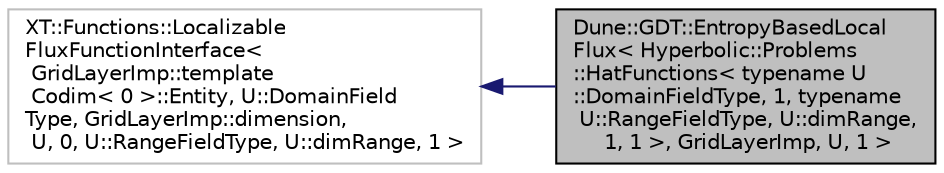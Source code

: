 digraph "Dune::GDT::EntropyBasedLocalFlux&lt; Hyperbolic::Problems::HatFunctions&lt; typename U::DomainFieldType, 1, typename U::RangeFieldType, U::dimRange, 1, 1 &gt;, GridLayerImp, U, 1 &gt;"
{
  edge [fontname="Helvetica",fontsize="10",labelfontname="Helvetica",labelfontsize="10"];
  node [fontname="Helvetica",fontsize="10",shape=record];
  rankdir="LR";
  Node1 [label="Dune::GDT::EntropyBasedLocal\lFlux\< Hyperbolic::Problems\l::HatFunctions\< typename U\l::DomainFieldType, 1, typename\l U::RangeFieldType, U::dimRange,\l 1, 1 \>, GridLayerImp, U, 1 \>",height=0.2,width=0.4,color="black", fillcolor="grey75", style="filled", fontcolor="black"];
  Node2 -> Node1 [dir="back",color="midnightblue",fontsize="10",style="solid",fontname="Helvetica"];
  Node2 [label="XT::Functions::Localizable\lFluxFunctionInterface\<\l GridLayerImp::template\l Codim\< 0 \>::Entity, U::DomainField\lType, GridLayerImp::dimension,\l U, 0, U::RangeFieldType, U::dimRange, 1 \>",height=0.2,width=0.4,color="grey75", fillcolor="white", style="filled"];
}
